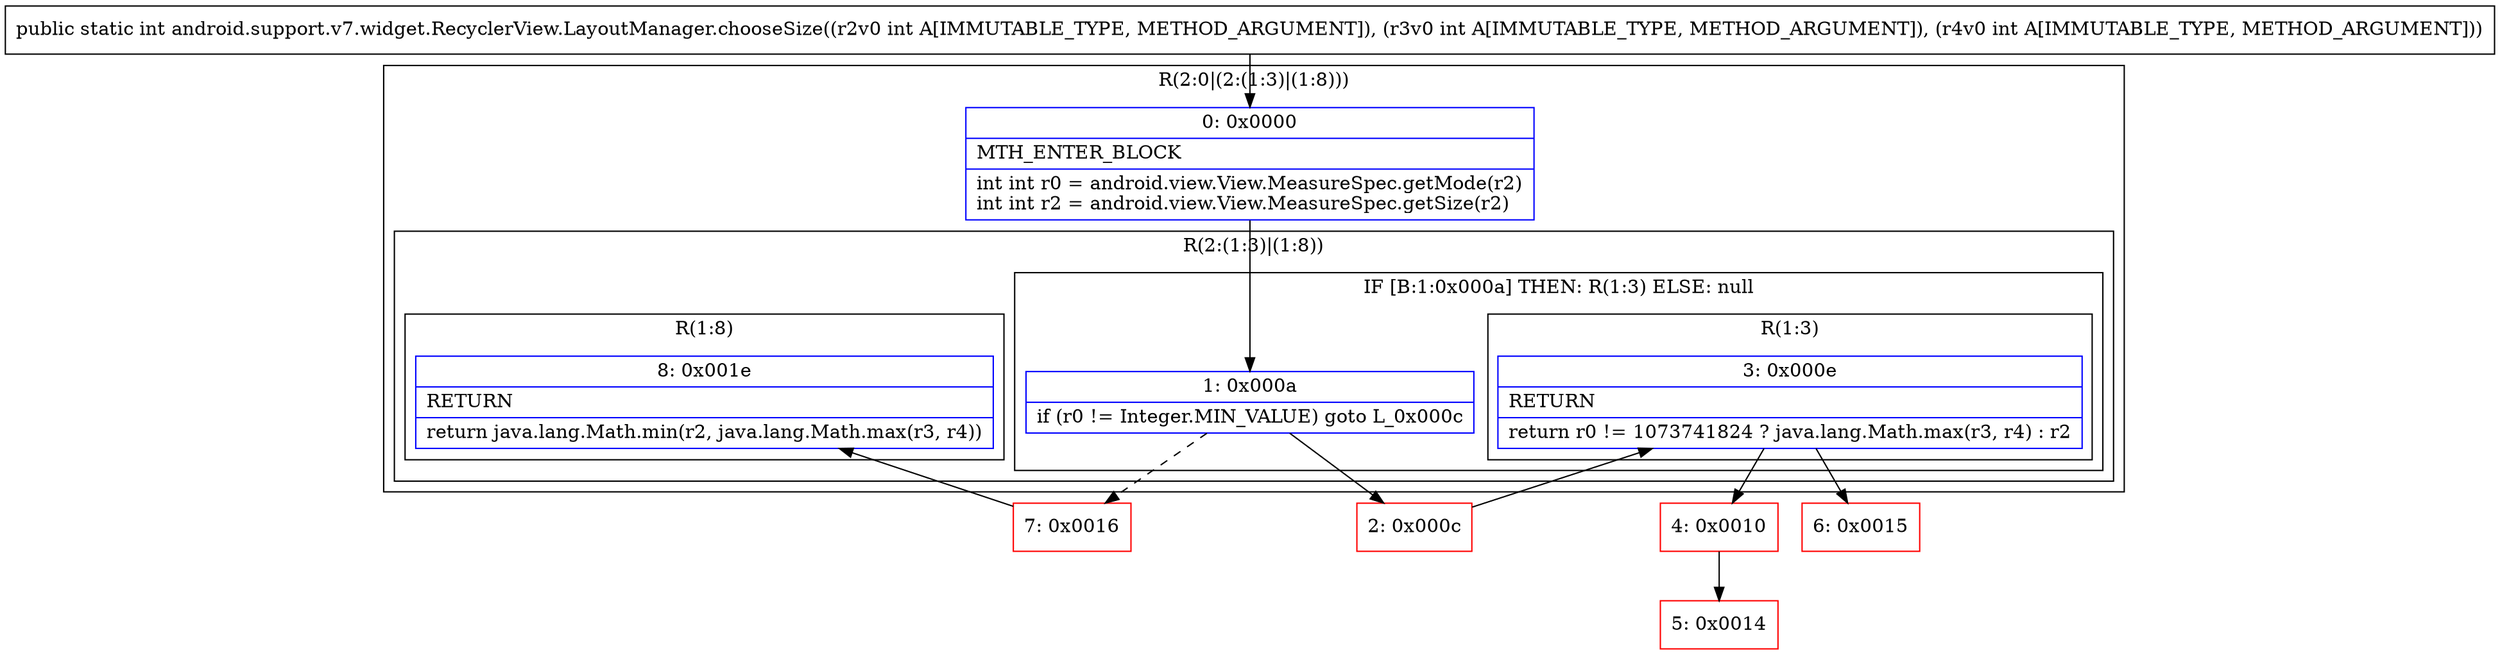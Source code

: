 digraph "CFG forandroid.support.v7.widget.RecyclerView.LayoutManager.chooseSize(III)I" {
subgraph cluster_Region_223882894 {
label = "R(2:0|(2:(1:3)|(1:8)))";
node [shape=record,color=blue];
Node_0 [shape=record,label="{0\:\ 0x0000|MTH_ENTER_BLOCK\l|int int r0 = android.view.View.MeasureSpec.getMode(r2)\lint int r2 = android.view.View.MeasureSpec.getSize(r2)\l}"];
subgraph cluster_Region_2092728704 {
label = "R(2:(1:3)|(1:8))";
node [shape=record,color=blue];
subgraph cluster_IfRegion_1722210255 {
label = "IF [B:1:0x000a] THEN: R(1:3) ELSE: null";
node [shape=record,color=blue];
Node_1 [shape=record,label="{1\:\ 0x000a|if (r0 != Integer.MIN_VALUE) goto L_0x000c\l}"];
subgraph cluster_Region_43421464 {
label = "R(1:3)";
node [shape=record,color=blue];
Node_3 [shape=record,label="{3\:\ 0x000e|RETURN\l|return r0 != 1073741824 ? java.lang.Math.max(r3, r4) : r2\l}"];
}
}
subgraph cluster_Region_2047094642 {
label = "R(1:8)";
node [shape=record,color=blue];
Node_8 [shape=record,label="{8\:\ 0x001e|RETURN\l|return java.lang.Math.min(r2, java.lang.Math.max(r3, r4))\l}"];
}
}
}
Node_2 [shape=record,color=red,label="{2\:\ 0x000c}"];
Node_4 [shape=record,color=red,label="{4\:\ 0x0010}"];
Node_5 [shape=record,color=red,label="{5\:\ 0x0014}"];
Node_6 [shape=record,color=red,label="{6\:\ 0x0015}"];
Node_7 [shape=record,color=red,label="{7\:\ 0x0016}"];
MethodNode[shape=record,label="{public static int android.support.v7.widget.RecyclerView.LayoutManager.chooseSize((r2v0 int A[IMMUTABLE_TYPE, METHOD_ARGUMENT]), (r3v0 int A[IMMUTABLE_TYPE, METHOD_ARGUMENT]), (r4v0 int A[IMMUTABLE_TYPE, METHOD_ARGUMENT])) }"];
MethodNode -> Node_0;
Node_0 -> Node_1;
Node_1 -> Node_2;
Node_1 -> Node_7[style=dashed];
Node_3 -> Node_4;
Node_3 -> Node_6;
Node_2 -> Node_3;
Node_4 -> Node_5;
Node_7 -> Node_8;
}

